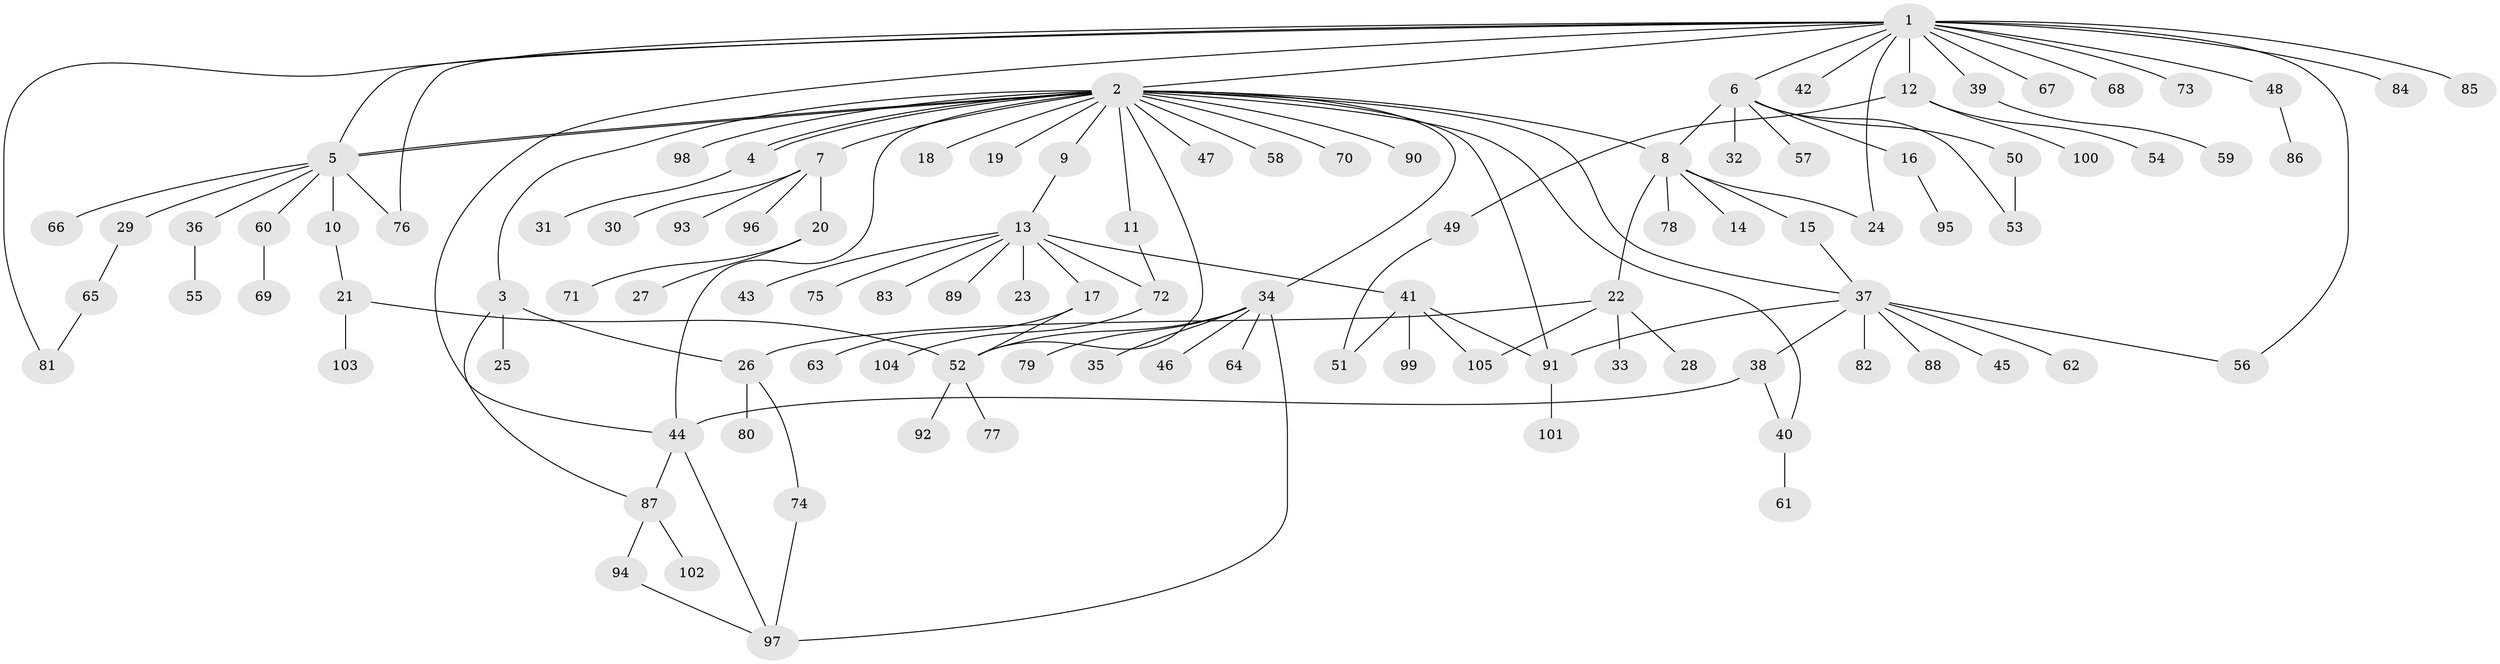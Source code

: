 // coarse degree distribution, {1: 0.8076923076923077, 2: 0.057692307692307696, 13: 0.019230769230769232, 4: 0.038461538461538464, 12: 0.019230769230769232, 14: 0.019230769230769232, 18: 0.019230769230769232, 5: 0.019230769230769232}
// Generated by graph-tools (version 1.1) at 2025/51/03/04/25 21:51:25]
// undirected, 105 vertices, 130 edges
graph export_dot {
graph [start="1"]
  node [color=gray90,style=filled];
  1;
  2;
  3;
  4;
  5;
  6;
  7;
  8;
  9;
  10;
  11;
  12;
  13;
  14;
  15;
  16;
  17;
  18;
  19;
  20;
  21;
  22;
  23;
  24;
  25;
  26;
  27;
  28;
  29;
  30;
  31;
  32;
  33;
  34;
  35;
  36;
  37;
  38;
  39;
  40;
  41;
  42;
  43;
  44;
  45;
  46;
  47;
  48;
  49;
  50;
  51;
  52;
  53;
  54;
  55;
  56;
  57;
  58;
  59;
  60;
  61;
  62;
  63;
  64;
  65;
  66;
  67;
  68;
  69;
  70;
  71;
  72;
  73;
  74;
  75;
  76;
  77;
  78;
  79;
  80;
  81;
  82;
  83;
  84;
  85;
  86;
  87;
  88;
  89;
  90;
  91;
  92;
  93;
  94;
  95;
  96;
  97;
  98;
  99;
  100;
  101;
  102;
  103;
  104;
  105;
  1 -- 2;
  1 -- 5;
  1 -- 6;
  1 -- 12;
  1 -- 24;
  1 -- 39;
  1 -- 42;
  1 -- 44;
  1 -- 48;
  1 -- 56;
  1 -- 67;
  1 -- 68;
  1 -- 73;
  1 -- 76;
  1 -- 81;
  1 -- 84;
  1 -- 85;
  2 -- 3;
  2 -- 4;
  2 -- 4;
  2 -- 5;
  2 -- 5;
  2 -- 7;
  2 -- 8;
  2 -- 9;
  2 -- 11;
  2 -- 18;
  2 -- 19;
  2 -- 34;
  2 -- 37;
  2 -- 40;
  2 -- 44;
  2 -- 47;
  2 -- 52;
  2 -- 58;
  2 -- 70;
  2 -- 90;
  2 -- 91;
  2 -- 98;
  3 -- 25;
  3 -- 26;
  3 -- 87;
  4 -- 31;
  5 -- 10;
  5 -- 29;
  5 -- 36;
  5 -- 60;
  5 -- 66;
  5 -- 76;
  6 -- 8;
  6 -- 16;
  6 -- 32;
  6 -- 50;
  6 -- 53;
  6 -- 57;
  7 -- 20;
  7 -- 30;
  7 -- 93;
  7 -- 96;
  8 -- 14;
  8 -- 15;
  8 -- 22;
  8 -- 24;
  8 -- 78;
  9 -- 13;
  10 -- 21;
  11 -- 72;
  12 -- 49;
  12 -- 54;
  12 -- 100;
  13 -- 17;
  13 -- 23;
  13 -- 41;
  13 -- 43;
  13 -- 72;
  13 -- 75;
  13 -- 83;
  13 -- 89;
  15 -- 37;
  16 -- 95;
  17 -- 52;
  17 -- 63;
  20 -- 27;
  20 -- 71;
  21 -- 52;
  21 -- 103;
  22 -- 26;
  22 -- 28;
  22 -- 33;
  22 -- 105;
  26 -- 74;
  26 -- 80;
  29 -- 65;
  34 -- 35;
  34 -- 46;
  34 -- 52;
  34 -- 64;
  34 -- 79;
  34 -- 97;
  36 -- 55;
  37 -- 38;
  37 -- 45;
  37 -- 56;
  37 -- 62;
  37 -- 82;
  37 -- 88;
  37 -- 91;
  38 -- 40;
  38 -- 44;
  39 -- 59;
  40 -- 61;
  41 -- 51;
  41 -- 91;
  41 -- 99;
  41 -- 105;
  44 -- 87;
  44 -- 97;
  48 -- 86;
  49 -- 51;
  50 -- 53;
  52 -- 77;
  52 -- 92;
  60 -- 69;
  65 -- 81;
  72 -- 104;
  74 -- 97;
  87 -- 94;
  87 -- 102;
  91 -- 101;
  94 -- 97;
}
